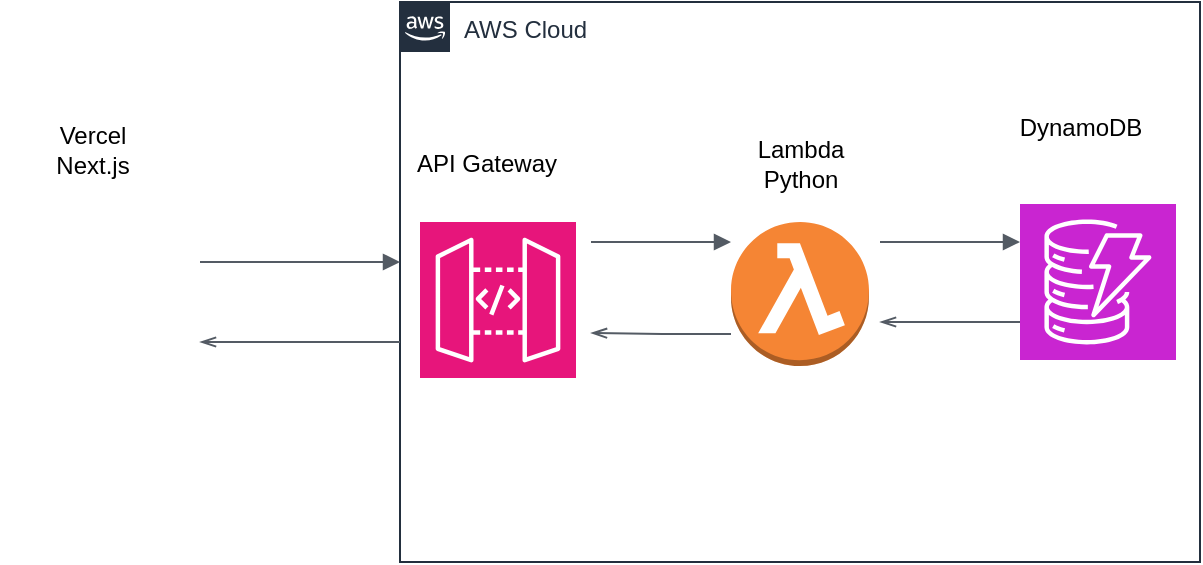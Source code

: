 <mxfile version="28.0.7">
  <diagram name="ページ1" id="2Jr8arqYw_eAWK_gp_jr">
    <mxGraphModel dx="1426" dy="1918" grid="1" gridSize="10" guides="1" tooltips="1" connect="1" arrows="1" fold="1" page="1" pageScale="1" pageWidth="827" pageHeight="1169" math="0" shadow="0">
      <root>
        <mxCell id="0" />
        <mxCell id="1" parent="0" />
        <mxCell id="e03xDLOFCDh9O4zgA757-1" value="AWS Cloud" style="points=[[0,0],[0.25,0],[0.5,0],[0.75,0],[1,0],[1,0.25],[1,0.5],[1,0.75],[1,1],[0.75,1],[0.5,1],[0.25,1],[0,1],[0,0.75],[0,0.5],[0,0.25]];outlineConnect=0;gradientColor=none;html=1;whiteSpace=wrap;fontSize=12;fontStyle=0;container=1;pointerEvents=0;collapsible=0;recursiveResize=0;shape=mxgraph.aws4.group;grIcon=mxgraph.aws4.group_aws_cloud_alt;strokeColor=#232F3E;fillColor=none;verticalAlign=top;align=left;spacingLeft=30;fontColor=#232F3E;dashed=0;" vertex="1" parent="1">
          <mxGeometry x="380" y="-530" width="400" height="280" as="geometry" />
        </mxCell>
        <mxCell id="e03xDLOFCDh9O4zgA757-2" value="" style="sketch=0;points=[[0,0,0],[0.25,0,0],[0.5,0,0],[0.75,0,0],[1,0,0],[0,1,0],[0.25,1,0],[0.5,1,0],[0.75,1,0],[1,1,0],[0,0.25,0],[0,0.5,0],[0,0.75,0],[1,0.25,0],[1,0.5,0],[1,0.75,0]];outlineConnect=0;fontColor=#232F3E;fillColor=#C925D1;strokeColor=#ffffff;dashed=0;verticalLabelPosition=bottom;verticalAlign=top;align=center;html=1;fontSize=12;fontStyle=0;aspect=fixed;shape=mxgraph.aws4.resourceIcon;resIcon=mxgraph.aws4.dynamodb;" vertex="1" parent="e03xDLOFCDh9O4zgA757-1">
          <mxGeometry x="310" y="101" width="78" height="78" as="geometry" />
        </mxCell>
        <mxCell id="e03xDLOFCDh9O4zgA757-4" value="" style="outlineConnect=0;dashed=0;verticalLabelPosition=bottom;verticalAlign=top;align=center;html=1;shape=mxgraph.aws3.lambda_function;fillColor=#F58534;gradientColor=none;" vertex="1" parent="e03xDLOFCDh9O4zgA757-1">
          <mxGeometry x="165.5" y="110" width="69" height="72" as="geometry" />
        </mxCell>
        <mxCell id="e03xDLOFCDh9O4zgA757-7" value="" style="sketch=0;points=[[0,0,0],[0.25,0,0],[0.5,0,0],[0.75,0,0],[1,0,0],[0,1,0],[0.25,1,0],[0.5,1,0],[0.75,1,0],[1,1,0],[0,0.25,0],[0,0.5,0],[0,0.75,0],[1,0.25,0],[1,0.5,0],[1,0.75,0]];outlineConnect=0;fontColor=#232F3E;fillColor=#E7157B;strokeColor=#ffffff;dashed=0;verticalLabelPosition=bottom;verticalAlign=top;align=center;html=1;fontSize=12;fontStyle=0;aspect=fixed;shape=mxgraph.aws4.resourceIcon;resIcon=mxgraph.aws4.api_gateway;" vertex="1" parent="e03xDLOFCDh9O4zgA757-1">
          <mxGeometry x="10" y="110" width="78" height="78" as="geometry" />
        </mxCell>
        <mxCell id="e03xDLOFCDh9O4zgA757-19" value="" style="edgeStyle=orthogonalEdgeStyle;html=1;endArrow=none;elbow=vertical;startArrow=openThin;startFill=0;strokeColor=#545B64;rounded=0;" edge="1" parent="e03xDLOFCDh9O4zgA757-1">
          <mxGeometry width="100" relative="1" as="geometry">
            <mxPoint x="95.5" y="165.5" as="sourcePoint" />
            <mxPoint x="165.5" y="166" as="targetPoint" />
          </mxGeometry>
        </mxCell>
        <mxCell id="e03xDLOFCDh9O4zgA757-20" value="" style="edgeStyle=orthogonalEdgeStyle;html=1;endArrow=block;elbow=vertical;startArrow=none;endFill=1;strokeColor=#545B64;rounded=0;" edge="1" parent="e03xDLOFCDh9O4zgA757-1">
          <mxGeometry width="100" relative="1" as="geometry">
            <mxPoint x="240" y="120" as="sourcePoint" />
            <mxPoint x="310" y="120" as="targetPoint" />
          </mxGeometry>
        </mxCell>
        <mxCell id="e03xDLOFCDh9O4zgA757-21" value="" style="edgeStyle=orthogonalEdgeStyle;html=1;endArrow=none;elbow=vertical;startArrow=openThin;startFill=0;strokeColor=#545B64;rounded=0;" edge="1" parent="e03xDLOFCDh9O4zgA757-1">
          <mxGeometry width="100" relative="1" as="geometry">
            <mxPoint x="240" y="160" as="sourcePoint" />
            <mxPoint x="310" y="160" as="targetPoint" />
          </mxGeometry>
        </mxCell>
        <mxCell id="e03xDLOFCDh9O4zgA757-23" value="" style="edgeStyle=orthogonalEdgeStyle;html=1;endArrow=block;elbow=vertical;startArrow=none;endFill=1;strokeColor=#545B64;rounded=0;" edge="1" parent="e03xDLOFCDh9O4zgA757-1">
          <mxGeometry width="100" relative="1" as="geometry">
            <mxPoint x="95.5" y="120" as="sourcePoint" />
            <mxPoint x="165.5" y="120" as="targetPoint" />
          </mxGeometry>
        </mxCell>
        <mxCell id="e03xDLOFCDh9O4zgA757-24" value="Lambda&lt;div&gt;Python&lt;/div&gt;" style="text;html=1;align=center;verticalAlign=middle;resizable=0;points=[];autosize=1;strokeColor=none;fillColor=none;" vertex="1" parent="e03xDLOFCDh9O4zgA757-1">
          <mxGeometry x="164.5" y="61" width="70" height="40" as="geometry" />
        </mxCell>
        <mxCell id="e03xDLOFCDh9O4zgA757-26" value="API Gateway" style="text;html=1;align=center;verticalAlign=middle;resizable=0;points=[];autosize=1;strokeColor=none;fillColor=none;" vertex="1" parent="e03xDLOFCDh9O4zgA757-1">
          <mxGeometry x="-2" y="66" width="90" height="30" as="geometry" />
        </mxCell>
        <mxCell id="e03xDLOFCDh9O4zgA757-9" value="" style="shape=image;html=1;verticalAlign=top;verticalLabelPosition=bottom;labelBackgroundColor=#ffffff;imageAspect=0;aspect=fixed;image=https://icons.diagrams.net/icon-cache1/Ionicons_Fill_Vol_2-2187/logo-vercel-632.svg" vertex="1" parent="1">
          <mxGeometry x="180" y="-430" width="92" height="92" as="geometry" />
        </mxCell>
        <mxCell id="e03xDLOFCDh9O4zgA757-11" value="" style="edgeStyle=orthogonalEdgeStyle;html=1;endArrow=block;elbow=vertical;startArrow=none;endFill=1;strokeColor=#545B64;rounded=0;" edge="1" parent="1">
          <mxGeometry width="100" relative="1" as="geometry">
            <mxPoint x="280" y="-400" as="sourcePoint" />
            <mxPoint x="380" y="-400" as="targetPoint" />
          </mxGeometry>
        </mxCell>
        <mxCell id="e03xDLOFCDh9O4zgA757-12" value="" style="edgeStyle=orthogonalEdgeStyle;html=1;endArrow=none;elbow=vertical;startArrow=openThin;startFill=0;strokeColor=#545B64;rounded=0;" edge="1" parent="1">
          <mxGeometry width="100" relative="1" as="geometry">
            <mxPoint x="280" y="-360" as="sourcePoint" />
            <mxPoint x="380" y="-360" as="targetPoint" />
          </mxGeometry>
        </mxCell>
        <mxCell id="e03xDLOFCDh9O4zgA757-25" value="DynamoDB" style="text;html=1;align=center;verticalAlign=middle;resizable=0;points=[];autosize=1;strokeColor=none;fillColor=none;" vertex="1" parent="1">
          <mxGeometry x="680" y="-482" width="80" height="30" as="geometry" />
        </mxCell>
        <mxCell id="e03xDLOFCDh9O4zgA757-27" value="Vercel&lt;div&gt;Next.js&lt;/div&gt;" style="text;html=1;align=center;verticalAlign=middle;resizable=0;points=[];autosize=1;strokeColor=none;fillColor=none;" vertex="1" parent="1">
          <mxGeometry x="196" y="-476" width="60" height="40" as="geometry" />
        </mxCell>
      </root>
    </mxGraphModel>
  </diagram>
</mxfile>
